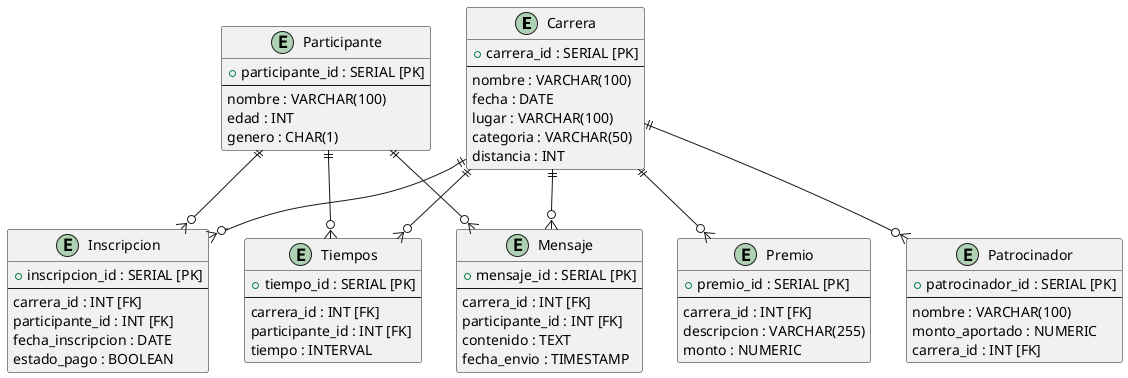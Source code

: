 @startuml EsquemaCarreras
entity "Carrera" as Carrera {
    + carrera_id : SERIAL [PK]
    --
    nombre : VARCHAR(100)
    fecha : DATE
    lugar : VARCHAR(100)
    categoria : VARCHAR(50)
    distancia : INT
}

entity "Participante" as Participante {
    + participante_id : SERIAL [PK]
    --
    nombre : VARCHAR(100)
    edad : INT
    genero : CHAR(1)
}

entity "Inscripcion" as Inscripcion {
    + inscripcion_id : SERIAL [PK]
    --
    carrera_id : INT [FK]
    participante_id : INT [FK]
    fecha_inscripcion : DATE
    estado_pago : BOOLEAN
}

entity "Tiempos" as Tiempos {
    + tiempo_id : SERIAL [PK]
    --
    carrera_id : INT [FK]
    participante_id : INT [FK]
    tiempo : INTERVAL
}

entity "Patrocinador" as Patrocinador {
    + patrocinador_id : SERIAL [PK]
    --
    nombre : VARCHAR(100)
    monto_aportado : NUMERIC
    carrera_id : INT [FK]
}

entity "Premio" as Premio {
    + premio_id : SERIAL [PK]
    --
    carrera_id : INT [FK]
    descripcion : VARCHAR(255)
    monto : NUMERIC
}

entity "Mensaje" as Mensaje {
    + mensaje_id : SERIAL [PK]
    --
    carrera_id : INT [FK]
    participante_id : INT [FK]
    contenido : TEXT
    fecha_envio : TIMESTAMP
}

Carrera ||--o{ Inscripcion
Participante ||--o{ Inscripcion
Carrera ||--o{ Tiempos
Participante ||--o{ Tiempos
Carrera ||--o{ Patrocinador
Carrera ||--o{ Premio
Carrera ||--o{ Mensaje
Participante ||--o{ Mensaje
@enduml

